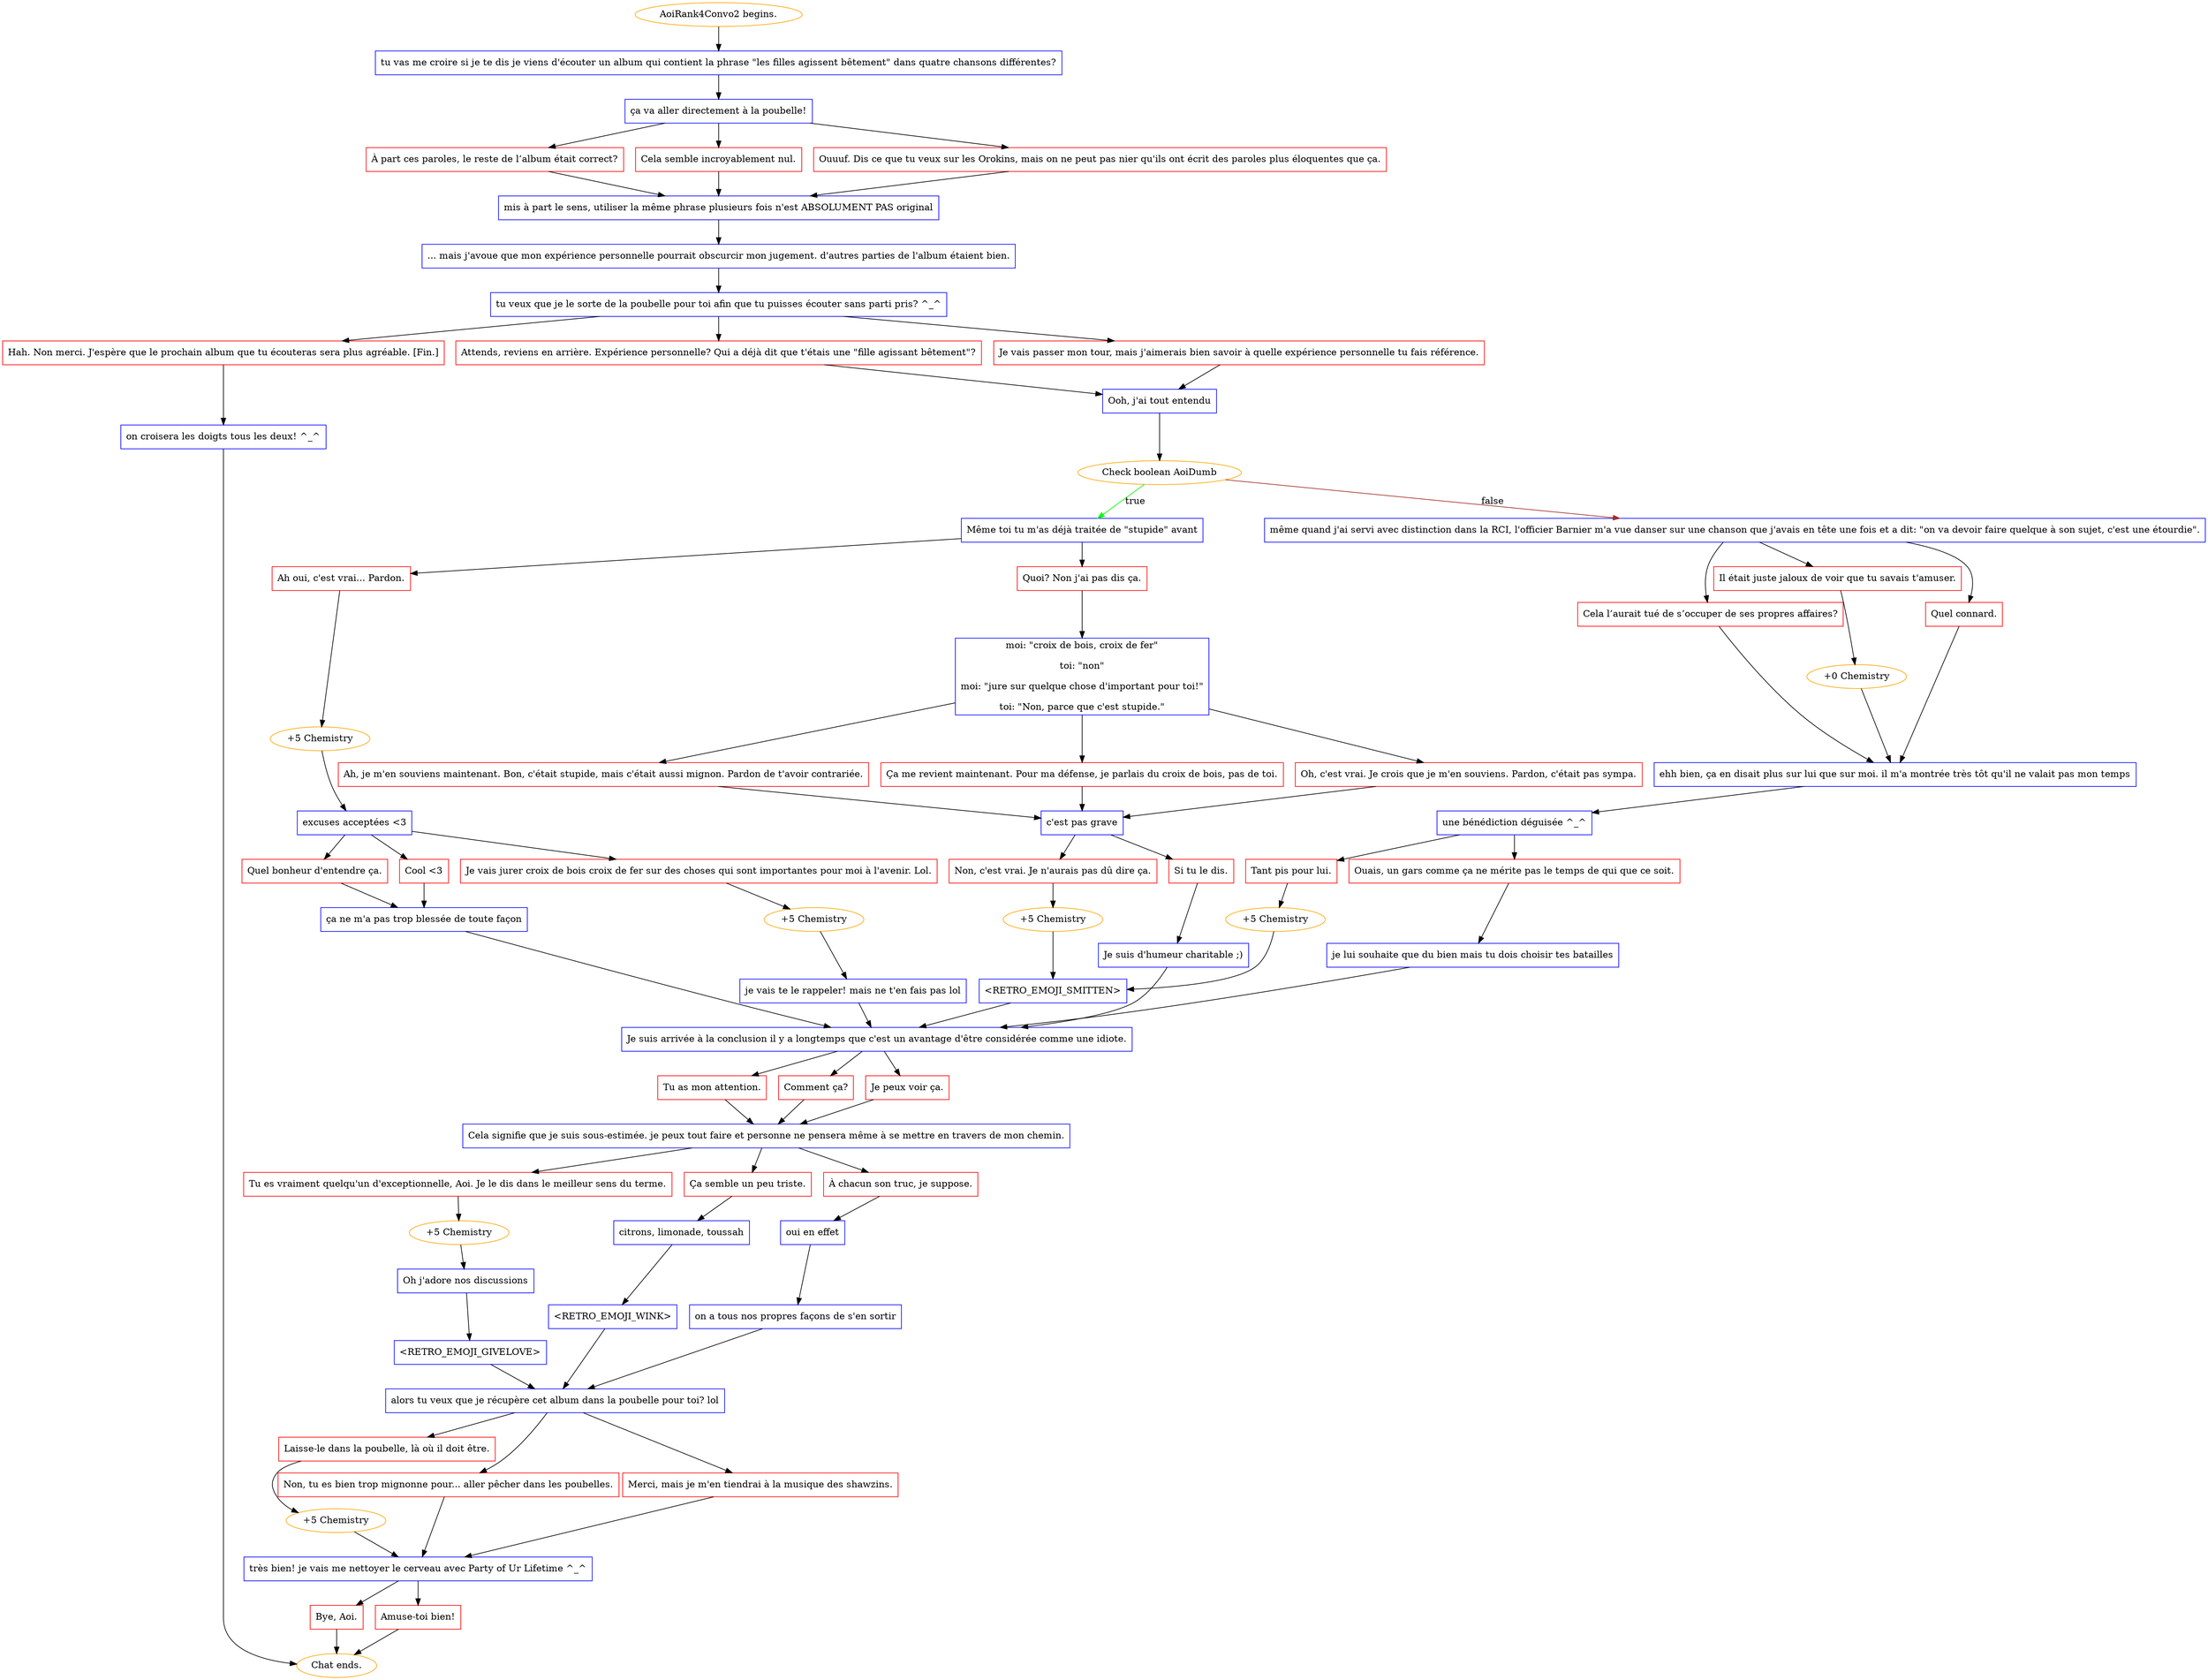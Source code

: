 digraph {
	"AoiRank4Convo2 begins." [color=orange];
		"AoiRank4Convo2 begins." -> j2974695129;
	j2974695129 [label="tu vas me croire si je te dis je viens d'écouter un album qui contient la phrase \"les filles agissent bêtement\" dans quatre chansons différentes?",shape=box,color=blue];
		j2974695129 -> j1303771284;
	j1303771284 [label="ça va aller directement à la poubelle!",shape=box,color=blue];
		j1303771284 -> j3201090848;
		j1303771284 -> j3568046777;
		j1303771284 -> j2105128693;
	j3201090848 [label="À part ces paroles, le reste de l’album était correct?",shape=box,color=red];
		j3201090848 -> j1497858145;
	j3568046777 [label="Cela semble incroyablement nul.",shape=box,color=red];
		j3568046777 -> j1497858145;
	j2105128693 [label="Ouuuf. Dis ce que tu veux sur les Orokins, mais on ne peut pas nier qu'ils ont écrit des paroles plus éloquentes que ça.",shape=box,color=red];
		j2105128693 -> j1497858145;
	j1497858145 [label="mis à part le sens, utiliser la même phrase plusieurs fois n'est ABSOLUMENT PAS original",shape=box,color=blue];
		j1497858145 -> j705539837;
	j705539837 [label="... mais j'avoue que mon expérience personnelle pourrait obscurcir mon jugement. d'autres parties de l'album étaient bien.",shape=box,color=blue];
		j705539837 -> j773029788;
	j773029788 [label="tu veux que je le sorte de la poubelle pour toi afin que tu puisses écouter sans parti pris? ^_^",shape=box,color=blue];
		j773029788 -> j2467526809;
		j773029788 -> j3233397544;
		j773029788 -> j2199420130;
	j2467526809 [label="Je vais passer mon tour, mais j'aimerais bien savoir à quelle expérience personnelle tu fais référence.",shape=box,color=red];
		j2467526809 -> j3824458501;
	j3233397544 [label="Attends, reviens en arrière. Expérience personnelle? Qui a déjà dit que t'étais une \"fille agissant bêtement\"?",shape=box,color=red];
		j3233397544 -> j3824458501;
	j2199420130 [label="Hah. Non merci. J'espère que le prochain album que tu écouteras sera plus agréable. [Fin.]",shape=box,color=red];
		j2199420130 -> j4180941119;
	j3824458501 [label="Ooh, j'ai tout entendu",shape=box,color=blue];
		j3824458501 -> j627210173;
	j4180941119 [label="on croisera les doigts tous les deux! ^_^",shape=box,color=blue];
		j4180941119 -> "Chat ends.";
	j627210173 [label="Check boolean AoiDumb",color=orange];
		j627210173 -> j3102869262 [label=true,color=green];
		j627210173 -> j2160632550 [label=false,color=brown];
	"Chat ends." [color=orange];
	j3102869262 [label="Même toi tu m'as déjà traitée de \"stupide\" avant",shape=box,color=blue];
		j3102869262 -> j3877506571;
		j3102869262 -> j3966495603;
	j2160632550 [label="même quand j'ai servi avec distinction dans la RCI, l'officier Barnier m'a vue danser sur une chanson que j'avais en tête une fois et a dit: \"on va devoir faire quelque à son sujet, c'est une étourdie\".",shape=box,color=blue];
		j2160632550 -> j2477273707;
		j2160632550 -> j4237166738;
		j2160632550 -> j1749215744;
	j3877506571 [label="Quoi? Non j'ai pas dis ça.",shape=box,color=red];
		j3877506571 -> j663528441;
	j3966495603 [label="Ah oui, c'est vrai... Pardon.",shape=box,color=red];
		j3966495603 -> j277504873;
	j2477273707 [label="Quel connard.",shape=box,color=red];
		j2477273707 -> j3833970430;
	j4237166738 [label="Il était juste jaloux de voir que tu savais t'amuser.",shape=box,color=red];
		j4237166738 -> j4099526548;
	j1749215744 [label="Cela l’aurait tué de s’occuper de ses propres affaires?",shape=box,color=red];
		j1749215744 -> j3833970430;
	j663528441 [label="moi: \"croix de bois, croix de fer\"
toi: \"non\"
moi: \"jure sur quelque chose d'important pour toi!\"
toi: \"Non, parce que c'est stupide.\"",shape=box,color=blue];
		j663528441 -> j834652246;
		j663528441 -> j1199795040;
		j663528441 -> j3008120569;
	j277504873 [label="+5 Chemistry",color=orange];
		j277504873 -> j3628559186;
	j3833970430 [label="ehh bien, ça en disait plus sur lui que sur moi. il m'a montrée très tôt qu'il ne valait pas mon temps",shape=box,color=blue];
		j3833970430 -> j3849879508;
	j4099526548 [label="+0 Chemistry",color=orange];
		j4099526548 -> j3833970430;
	j834652246 [label="Ça me revient maintenant. Pour ma défense, je parlais du croix de bois, pas de toi.",shape=box,color=red];
		j834652246 -> j2983409496;
	j1199795040 [label="Oh, c'est vrai. Je crois que je m'en souviens. Pardon, c'était pas sympa.",shape=box,color=red];
		j1199795040 -> j2983409496;
	j3008120569 [label="Ah, je m'en souviens maintenant. Bon, c'était stupide, mais c'était aussi mignon. Pardon de t'avoir contrariée.",shape=box,color=red];
		j3008120569 -> j2983409496;
	j3628559186 [label="excuses acceptées <3",shape=box,color=blue];
		j3628559186 -> j1183917022;
		j3628559186 -> j3148970161;
		j3628559186 -> j3216676083;
	j3849879508 [label="une bénédiction déguisée ^_^",shape=box,color=blue];
		j3849879508 -> j2938753893;
		j3849879508 -> j2977396930;
	j2983409496 [label="c'est pas grave",shape=box,color=blue];
		j2983409496 -> j3864424875;
		j2983409496 -> j1526965849;
	j1183917022 [label="Je vais jurer croix de bois croix de fer sur des choses qui sont importantes pour moi à l'avenir. Lol.",shape=box,color=red];
		j1183917022 -> j1881505285;
	j3148970161 [label="Cool <3",shape=box,color=red];
		j3148970161 -> j2055983339;
	j3216676083 [label="Quel bonheur d'entendre ça.",shape=box,color=red];
		j3216676083 -> j2055983339;
	j2938753893 [label="Tant pis pour lui.",shape=box,color=red];
		j2938753893 -> j899813903;
	j2977396930 [label="Ouais, un gars comme ça ne mérite pas le temps de qui que ce soit.",shape=box,color=red];
		j2977396930 -> j1139188085;
	j3864424875 [label="Non, c'est vrai. Je n'aurais pas dû dire ça.",shape=box,color=red];
		j3864424875 -> j1364511096;
	j1526965849 [label="Si tu le dis.",shape=box,color=red];
		j1526965849 -> j3585799192;
	j1881505285 [label="+5 Chemistry",color=orange];
		j1881505285 -> j3004250200;
	j2055983339 [label="ça ne m'a pas trop blessée de toute façon",shape=box,color=blue];
		j2055983339 -> j2514855951;
	j899813903 [label="+5 Chemistry",color=orange];
		j899813903 -> j3549536597;
	j1139188085 [label="je lui souhaite que du bien mais tu dois choisir tes batailles",shape=box,color=blue];
		j1139188085 -> j2514855951;
	j1364511096 [label="+5 Chemistry",color=orange];
		j1364511096 -> j3549536597;
	j3585799192 [label="Je suis d'humeur charitable ;)",shape=box,color=blue];
		j3585799192 -> j2514855951;
	j3004250200 [label="je vais te le rappeler! mais ne t'en fais pas lol",shape=box,color=blue];
		j3004250200 -> j2514855951;
	j2514855951 [label="Je suis arrivée à la conclusion il y a longtemps que c'est un avantage d'être considérée comme une idiote.",shape=box,color=blue];
		j2514855951 -> j2985925731;
		j2514855951 -> j2850267486;
		j2514855951 -> j4171161370;
	j3549536597 [label="<RETRO_EMOJI_SMITTEN>",shape=box,color=blue];
		j3549536597 -> j2514855951;
	j2985925731 [label="Comment ça?",shape=box,color=red];
		j2985925731 -> j3390052022;
	j2850267486 [label="Je peux voir ça.",shape=box,color=red];
		j2850267486 -> j3390052022;
	j4171161370 [label="Tu as mon attention.",shape=box,color=red];
		j4171161370 -> j3390052022;
	j3390052022 [label="Cela signifie que je suis sous-estimée. je peux tout faire et personne ne pensera même à se mettre en travers de mon chemin.",shape=box,color=blue];
		j3390052022 -> j447551098;
		j3390052022 -> j3965574861;
		j3390052022 -> j2029563150;
	j447551098 [label="Ça semble un peu triste.",shape=box,color=red];
		j447551098 -> j4288930066;
	j3965574861 [label="Tu es vraiment quelqu'un d'exceptionnelle, Aoi. Je le dis dans le meilleur sens du terme.",shape=box,color=red];
		j3965574861 -> j1689345499;
	j2029563150 [label="À chacun son truc, je suppose.",shape=box,color=red];
		j2029563150 -> j3990457217;
	j4288930066 [label="citrons, limonade, toussah",shape=box,color=blue];
		j4288930066 -> j3100093894;
	j1689345499 [label="+5 Chemistry",color=orange];
		j1689345499 -> j459172889;
	j3990457217 [label="oui en effet",shape=box,color=blue];
		j3990457217 -> j145517855;
	j3100093894 [label="<RETRO_EMOJI_WINK>",shape=box,color=blue];
		j3100093894 -> j2158178747;
	j459172889 [label="Oh j'adore nos discussions",shape=box,color=blue];
		j459172889 -> j876245162;
	j145517855 [label="on a tous nos propres façons de s'en sortir",shape=box,color=blue];
		j145517855 -> j2158178747;
	j2158178747 [label="alors tu veux que je récupère cet album dans la poubelle pour toi? lol",shape=box,color=blue];
		j2158178747 -> j304290578;
		j2158178747 -> j2303739469;
		j2158178747 -> j2334252999;
	j876245162 [label="<RETRO_EMOJI_GIVELOVE>",shape=box,color=blue];
		j876245162 -> j2158178747;
	j304290578 [label="Non, tu es bien trop mignonne pour... aller pêcher dans les poubelles.",shape=box,color=red];
		j304290578 -> j7484347;
	j2303739469 [label="Laisse-le dans la poubelle, là où il doit être.",shape=box,color=red];
		j2303739469 -> j3388826244;
	j2334252999 [label="Merci, mais je m'en tiendrai à la musique des shawzins.",shape=box,color=red];
		j2334252999 -> j7484347;
	j7484347 [label="très bien! je vais me nettoyer le cerveau avec Party of Ur Lifetime ^_^",shape=box,color=blue];
		j7484347 -> j151153555;
		j7484347 -> j1286745621;
	j3388826244 [label="+5 Chemistry",color=orange];
		j3388826244 -> j7484347;
	j151153555 [label="Amuse-toi bien!",shape=box,color=red];
		j151153555 -> "Chat ends.";
	j1286745621 [label="Bye, Aoi.",shape=box,color=red];
		j1286745621 -> "Chat ends.";
}
